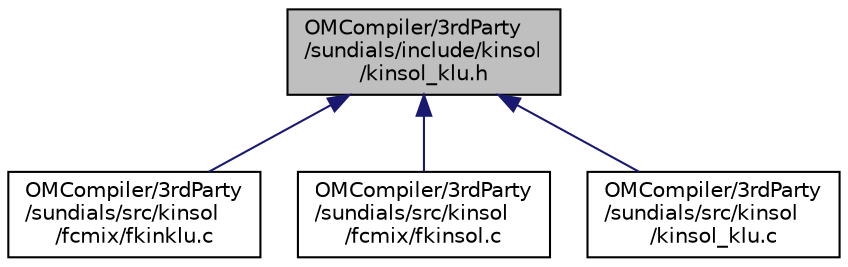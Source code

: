 digraph "OMCompiler/3rdParty/sundials/include/kinsol/kinsol_klu.h"
{
  edge [fontname="Helvetica",fontsize="10",labelfontname="Helvetica",labelfontsize="10"];
  node [fontname="Helvetica",fontsize="10",shape=record];
  Node8 [label="OMCompiler/3rdParty\l/sundials/include/kinsol\l/kinsol_klu.h",height=0.2,width=0.4,color="black", fillcolor="grey75", style="filled", fontcolor="black"];
  Node8 -> Node9 [dir="back",color="midnightblue",fontsize="10",style="solid",fontname="Helvetica"];
  Node9 [label="OMCompiler/3rdParty\l/sundials/src/kinsol\l/fcmix/fkinklu.c",height=0.2,width=0.4,color="black", fillcolor="white", style="filled",URL="$d0/d3d/fkinklu_8c.html"];
  Node8 -> Node10 [dir="back",color="midnightblue",fontsize="10",style="solid",fontname="Helvetica"];
  Node10 [label="OMCompiler/3rdParty\l/sundials/src/kinsol\l/fcmix/fkinsol.c",height=0.2,width=0.4,color="black", fillcolor="white", style="filled",URL="$d7/df9/fkinsol_8c.html"];
  Node8 -> Node11 [dir="back",color="midnightblue",fontsize="10",style="solid",fontname="Helvetica"];
  Node11 [label="OMCompiler/3rdParty\l/sundials/src/kinsol\l/kinsol_klu.c",height=0.2,width=0.4,color="black", fillcolor="white", style="filled",URL="$d7/df7/kinsol__klu_8c.html"];
}
